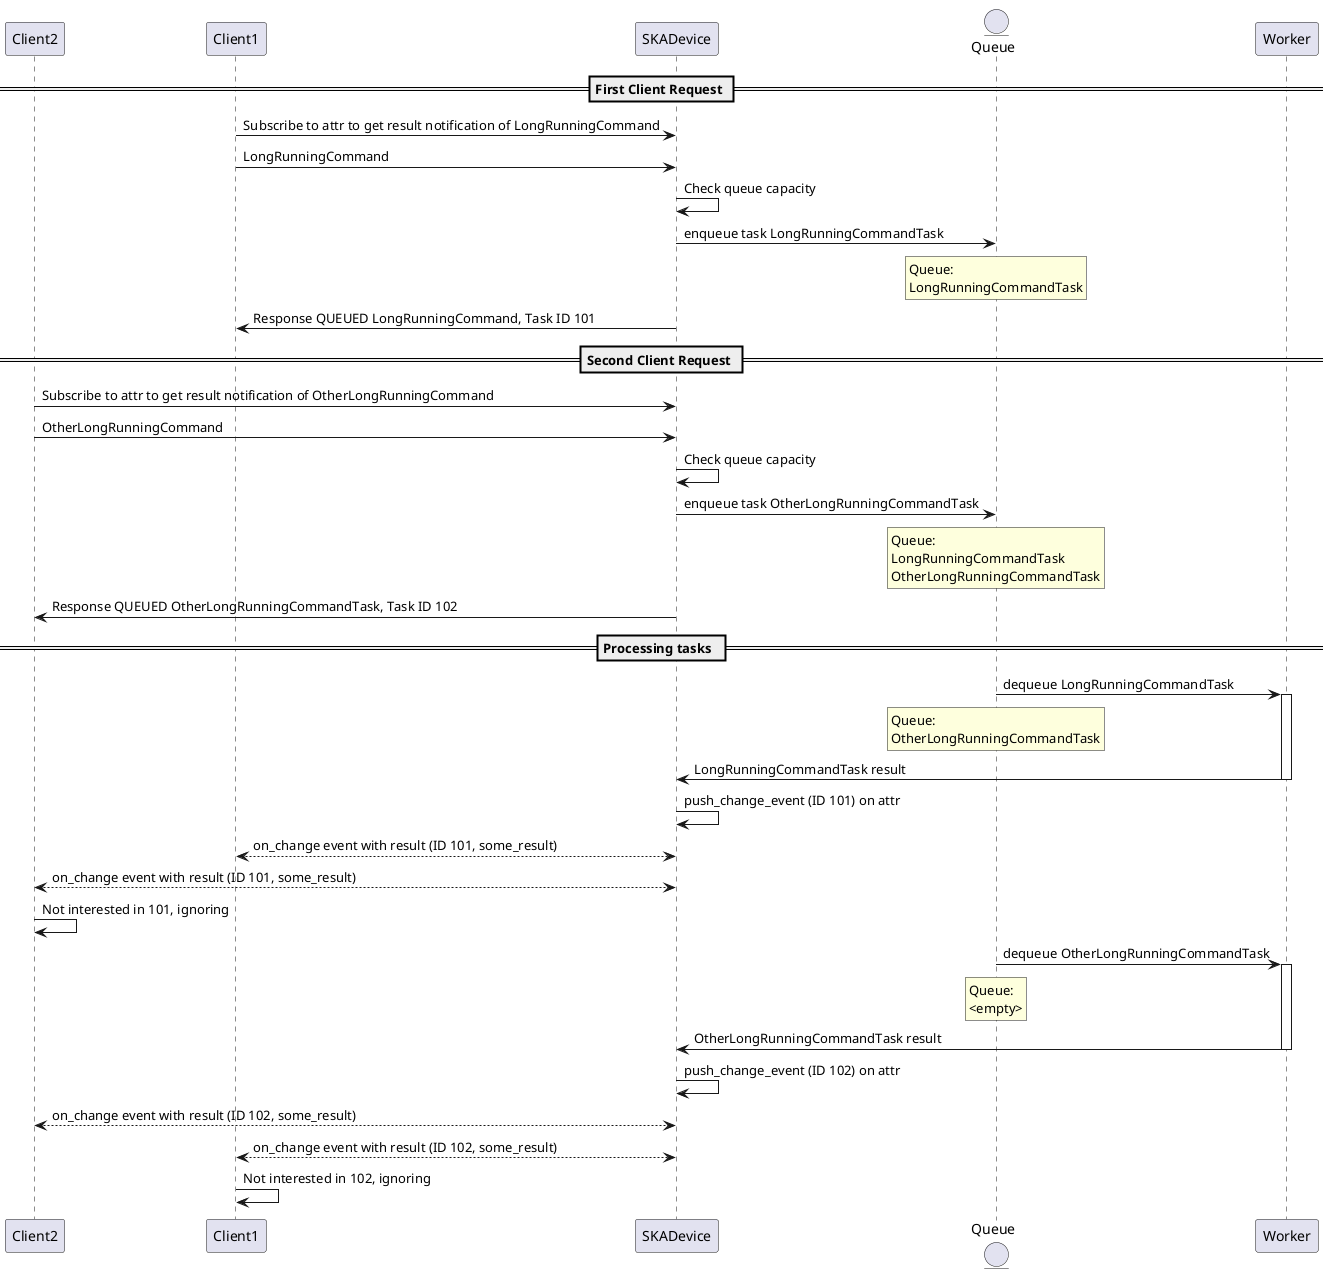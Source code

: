 @startuml

participant Client2 as c2
participant Client1 as c1
participant SKADevice as d
entity Queue as q
participant Worker as w

== First Client Request ==

c1 -> d: Subscribe to attr to get result notification of LongRunningCommand
c1 -> d : LongRunningCommand
d -> d : Check queue capacity
d -> q : enqueue task LongRunningCommandTask
rnote over q
  Queue:
  LongRunningCommandTask
endrnote
d -> c1 : Response QUEUED LongRunningCommand, Task ID 101
== Second Client Request ==

c2 -> d: Subscribe to attr to get result notification of OtherLongRunningCommand
c2 -> d : OtherLongRunningCommand
d -> d : Check queue capacity
d -> q : enqueue task OtherLongRunningCommandTask
rnote over q
  Queue:
  LongRunningCommandTask
  OtherLongRunningCommandTask
endrnote
d -> c2 : Response QUEUED OtherLongRunningCommandTask, Task ID 102

== Processing tasks  ==

q -> w : dequeue LongRunningCommandTask
rnote over q
  Queue:
  OtherLongRunningCommandTask
endrnote
activate w

w -> d : LongRunningCommandTask result
deactivate w
d -> d : push_change_event (ID 101) on attr
d <--> c1 : on_change event with result (ID 101, some_result)
d <--> c2 : on_change event with result (ID 101, some_result)
c2 -> c2 : Not interested in 101, ignoring

q -> w : dequeue OtherLongRunningCommandTask
rnote over q
  Queue:
  <empty>
endrnote
activate w

w -> d : OtherLongRunningCommandTask result
deactivate w
d -> d : push_change_event (ID 102) on attr
d <--> c2 : on_change event with result (ID 102, some_result)
d <--> c1 : on_change event with result (ID 102, some_result)
c1 -> c1 : Not interested in 102, ignoring 

@enduml